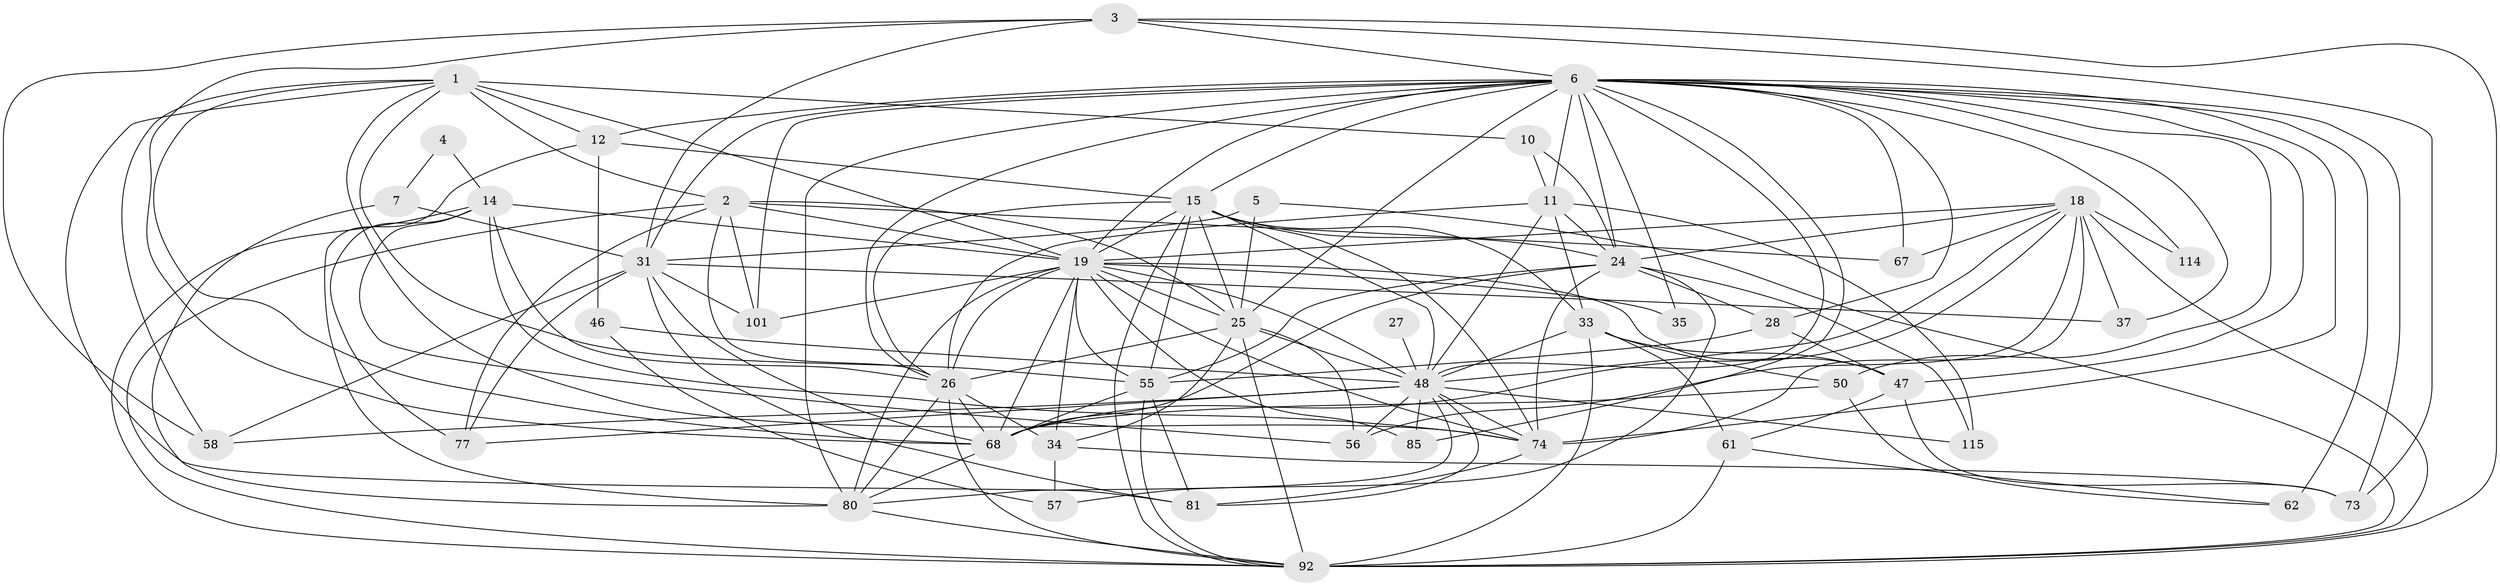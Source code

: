// original degree distribution, {2: 0.17647058823529413, 4: 0.3161764705882353, 3: 0.19117647058823528, 8: 0.014705882352941176, 5: 0.16176470588235295, 6: 0.09558823529411764, 7: 0.04411764705882353}
// Generated by graph-tools (version 1.1) at 2025/18/03/04/25 18:18:39]
// undirected, 46 vertices, 151 edges
graph export_dot {
graph [start="1"]
  node [color=gray90,style=filled];
  1 [super="+20+133"];
  2 [super="+63+23"];
  3 [super="+9"];
  4;
  5 [super="+36"];
  6 [super="+30+43+124+21+8"];
  7 [super="+60"];
  10;
  11 [super="+17+59"];
  12 [super="+123"];
  14 [super="+70+45"];
  15 [super="+66"];
  18 [super="+32+44+22"];
  19 [super="+112+29"];
  24 [super="+38+86"];
  25 [super="+76+128+109"];
  26 [super="+87+53"];
  27;
  28 [super="+127"];
  31 [super="+42+82+52+108"];
  33 [super="+91"];
  34 [super="+54"];
  35;
  37 [super="+117"];
  46;
  47 [super="+94+100"];
  48 [super="+75+107"];
  50;
  55 [super="+98"];
  56 [super="+121"];
  57 [super="+64"];
  58;
  61 [super="+69"];
  62 [super="+116"];
  67 [super="+90+78"];
  68 [super="+96+125"];
  73;
  74 [super="+103"];
  77;
  80 [super="+104+120"];
  81 [super="+113"];
  85;
  92 [super="+111+129+126"];
  101 [super="+102"];
  114;
  115;
  1 -- 68;
  1 -- 10;
  1 -- 74;
  1 -- 81;
  1 -- 58;
  1 -- 19 [weight=2];
  1 -- 2;
  1 -- 12;
  1 -- 55;
  2 -- 92;
  2 -- 77;
  2 -- 19;
  2 -- 101;
  2 -- 26;
  2 -- 25;
  2 -- 67;
  3 -- 68;
  3 -- 73;
  3 -- 58;
  3 -- 92;
  3 -- 31;
  3 -- 6;
  4 -- 7;
  4 -- 14;
  5 -- 92;
  5 -- 25 [weight=2];
  5 -- 31;
  6 -- 114;
  6 -- 11;
  6 -- 19 [weight=3];
  6 -- 50;
  6 -- 15 [weight=2];
  6 -- 101;
  6 -- 73;
  6 -- 74;
  6 -- 85;
  6 -- 26 [weight=2];
  6 -- 24;
  6 -- 28;
  6 -- 48;
  6 -- 35;
  6 -- 37;
  6 -- 47 [weight=2];
  6 -- 80 [weight=3];
  6 -- 25;
  6 -- 62 [weight=3];
  6 -- 12 [weight=2];
  6 -- 31;
  6 -- 67;
  7 -- 31 [weight=3];
  7 -- 80;
  10 -- 11;
  10 -- 24;
  11 -- 115 [weight=2];
  11 -- 24;
  11 -- 33;
  11 -- 26;
  11 -- 48;
  12 -- 15;
  12 -- 80;
  12 -- 46;
  14 -- 56;
  14 -- 19;
  14 -- 92;
  14 -- 77;
  14 -- 26;
  14 -- 74;
  15 -- 33;
  15 -- 74;
  15 -- 19 [weight=2];
  15 -- 55 [weight=2];
  15 -- 25;
  15 -- 26;
  15 -- 92;
  15 -- 48;
  15 -- 24;
  18 -- 74 [weight=2];
  18 -- 92;
  18 -- 48;
  18 -- 19;
  18 -- 114;
  18 -- 24;
  18 -- 68;
  18 -- 37 [weight=3];
  18 -- 56;
  18 -- 67;
  19 -- 47 [weight=2];
  19 -- 25 [weight=2];
  19 -- 74;
  19 -- 85;
  19 -- 26;
  19 -- 34;
  19 -- 35;
  19 -- 101;
  19 -- 68;
  19 -- 80;
  19 -- 48;
  19 -- 55;
  24 -- 115;
  24 -- 68;
  24 -- 57;
  24 -- 74;
  24 -- 28;
  24 -- 55;
  25 -- 34;
  25 -- 56;
  25 -- 26;
  25 -- 48;
  25 -- 92;
  26 -- 34;
  26 -- 92;
  26 -- 68;
  26 -- 80 [weight=2];
  27 -- 48 [weight=2];
  28 -- 47;
  28 -- 55;
  31 -- 101;
  31 -- 77;
  31 -- 81;
  31 -- 68;
  31 -- 58;
  31 -- 37;
  33 -- 50;
  33 -- 92;
  33 -- 61;
  33 -- 47;
  33 -- 48;
  34 -- 73;
  34 -- 57;
  46 -- 57;
  46 -- 48;
  47 -- 73;
  47 -- 61;
  48 -- 77;
  48 -- 81;
  48 -- 115;
  48 -- 85;
  48 -- 58;
  48 -- 74;
  48 -- 80;
  48 -- 56;
  50 -- 68;
  50 -- 62;
  55 -- 68;
  55 -- 81;
  55 -- 92;
  61 -- 62;
  61 -- 92 [weight=2];
  68 -- 80;
  74 -- 81;
  80 -- 92;
}
